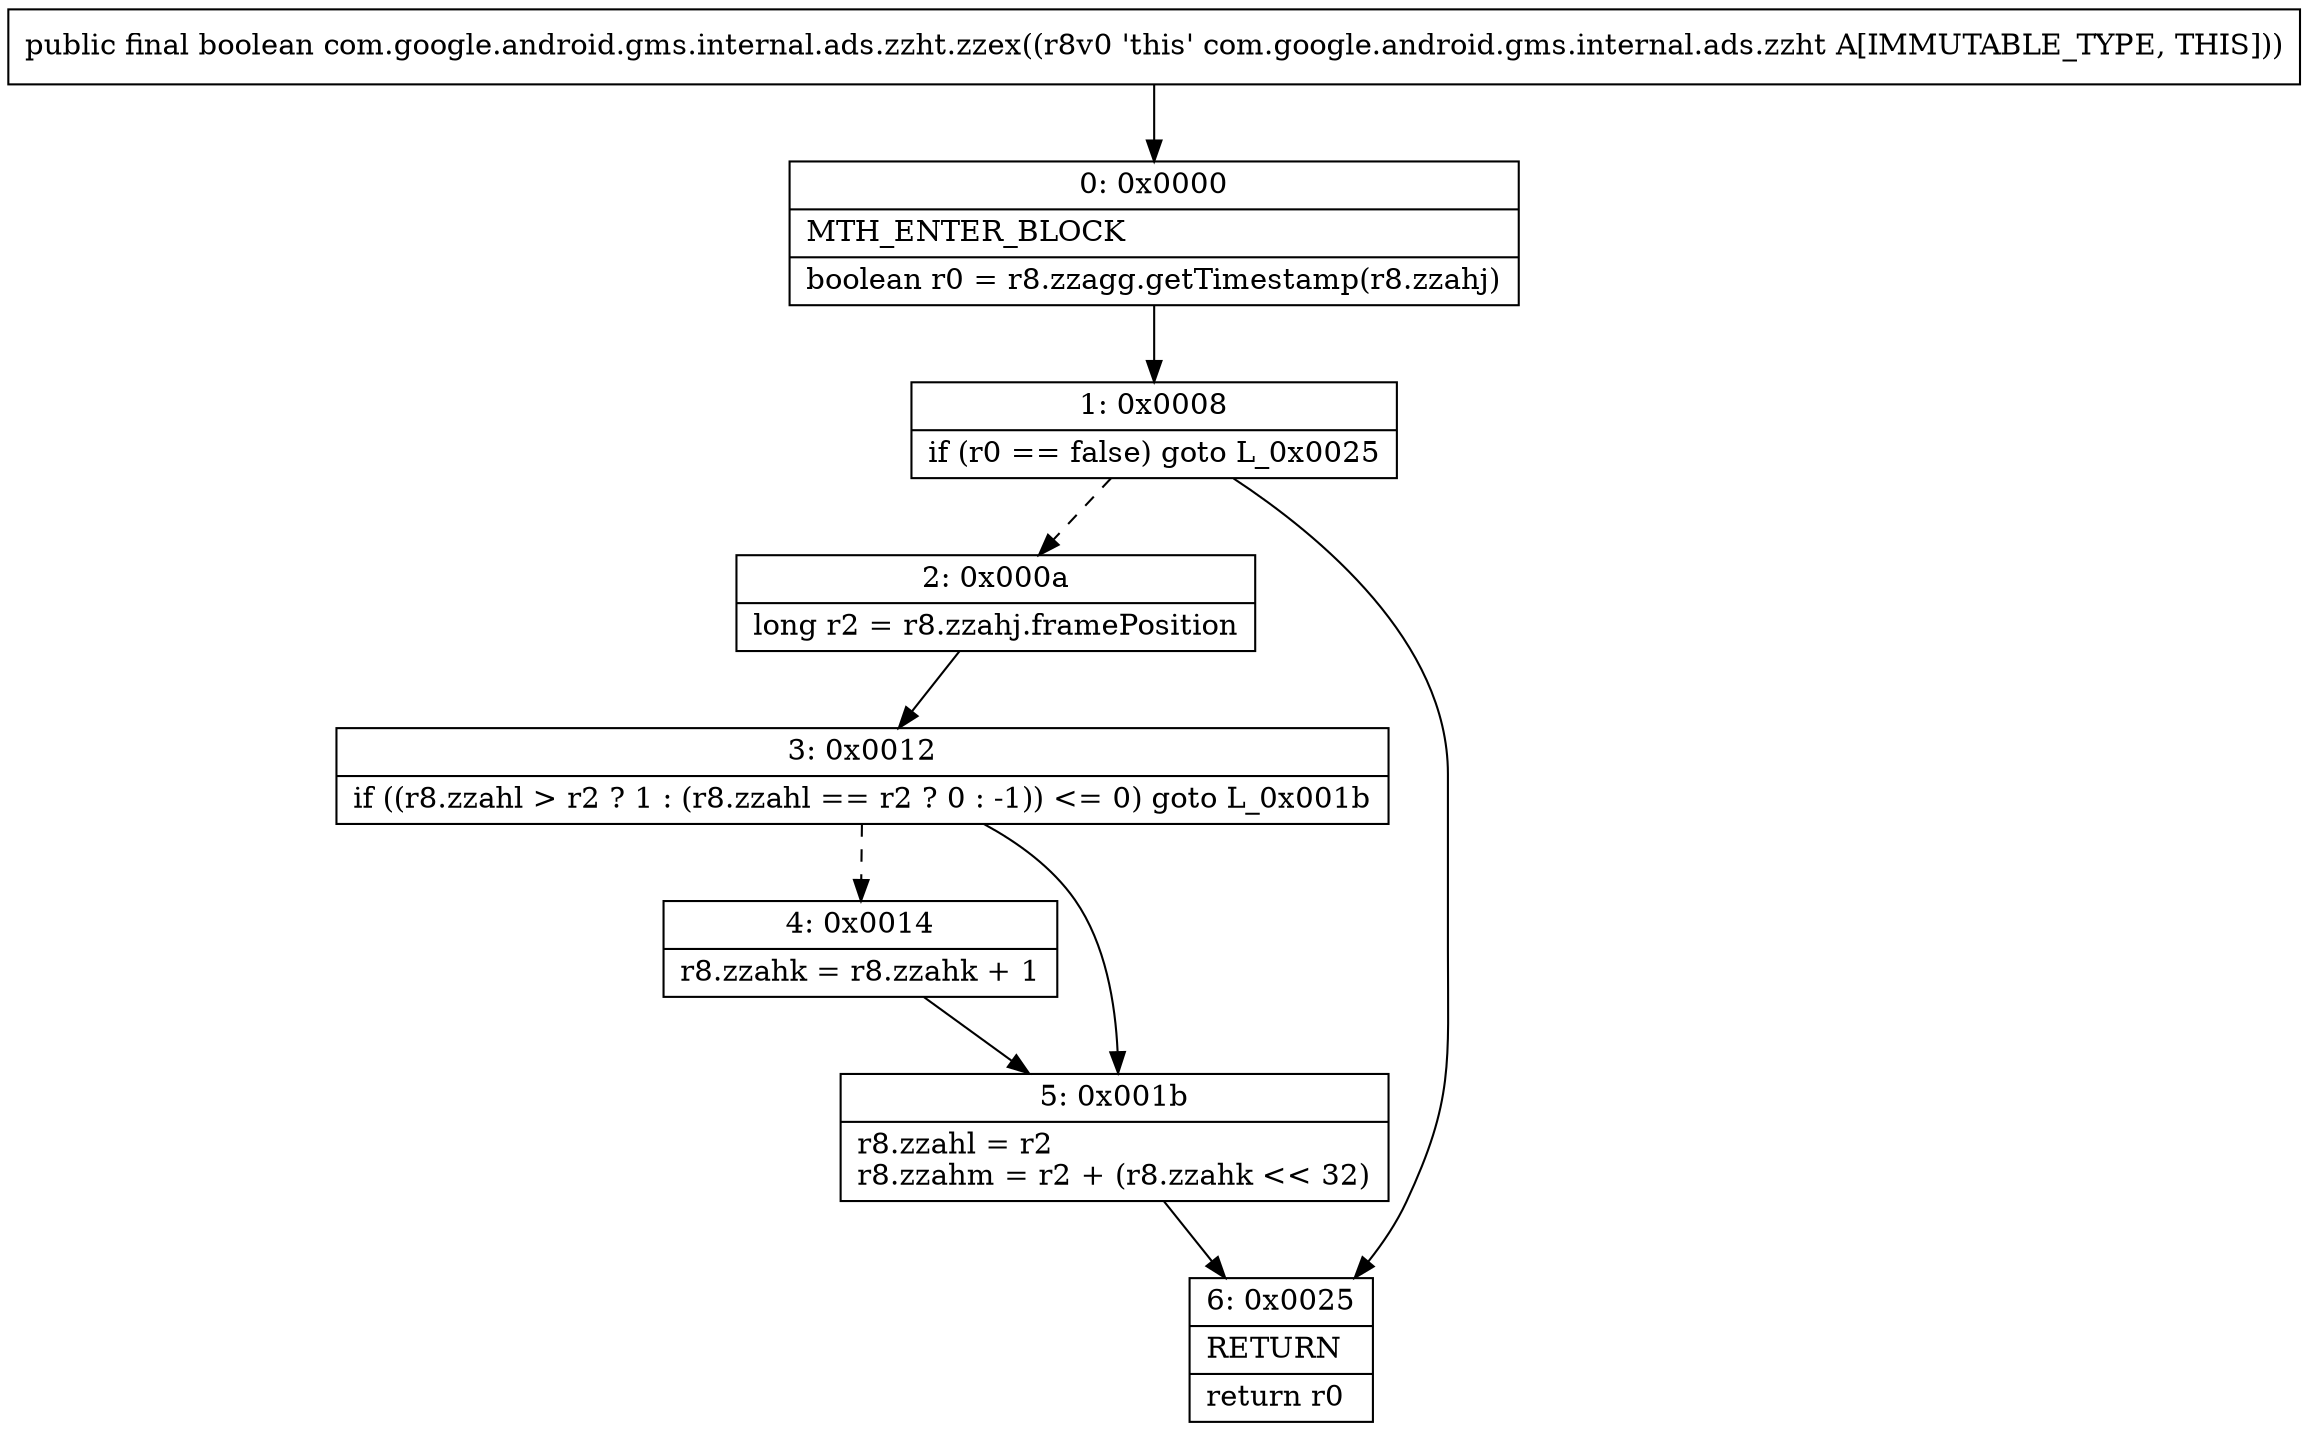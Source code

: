 digraph "CFG forcom.google.android.gms.internal.ads.zzht.zzex()Z" {
Node_0 [shape=record,label="{0\:\ 0x0000|MTH_ENTER_BLOCK\l|boolean r0 = r8.zzagg.getTimestamp(r8.zzahj)\l}"];
Node_1 [shape=record,label="{1\:\ 0x0008|if (r0 == false) goto L_0x0025\l}"];
Node_2 [shape=record,label="{2\:\ 0x000a|long r2 = r8.zzahj.framePosition\l}"];
Node_3 [shape=record,label="{3\:\ 0x0012|if ((r8.zzahl \> r2 ? 1 : (r8.zzahl == r2 ? 0 : \-1)) \<= 0) goto L_0x001b\l}"];
Node_4 [shape=record,label="{4\:\ 0x0014|r8.zzahk = r8.zzahk + 1\l}"];
Node_5 [shape=record,label="{5\:\ 0x001b|r8.zzahl = r2\lr8.zzahm = r2 + (r8.zzahk \<\< 32)\l}"];
Node_6 [shape=record,label="{6\:\ 0x0025|RETURN\l|return r0\l}"];
MethodNode[shape=record,label="{public final boolean com.google.android.gms.internal.ads.zzht.zzex((r8v0 'this' com.google.android.gms.internal.ads.zzht A[IMMUTABLE_TYPE, THIS])) }"];
MethodNode -> Node_0;
Node_0 -> Node_1;
Node_1 -> Node_2[style=dashed];
Node_1 -> Node_6;
Node_2 -> Node_3;
Node_3 -> Node_4[style=dashed];
Node_3 -> Node_5;
Node_4 -> Node_5;
Node_5 -> Node_6;
}

